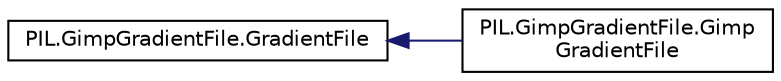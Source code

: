 digraph "Graphical Class Hierarchy"
{
 // LATEX_PDF_SIZE
  edge [fontname="Helvetica",fontsize="10",labelfontname="Helvetica",labelfontsize="10"];
  node [fontname="Helvetica",fontsize="10",shape=record];
  rankdir="LR";
  Node0 [label="PIL.GimpGradientFile.GradientFile",height=0.2,width=0.4,color="black", fillcolor="white", style="filled",URL="$classPIL_1_1GimpGradientFile_1_1GradientFile.html",tooltip=" "];
  Node0 -> Node1 [dir="back",color="midnightblue",fontsize="10",style="solid",fontname="Helvetica"];
  Node1 [label="PIL.GimpGradientFile.Gimp\lGradientFile",height=0.2,width=0.4,color="black", fillcolor="white", style="filled",URL="$classPIL_1_1GimpGradientFile_1_1GimpGradientFile.html",tooltip=" "];
}

